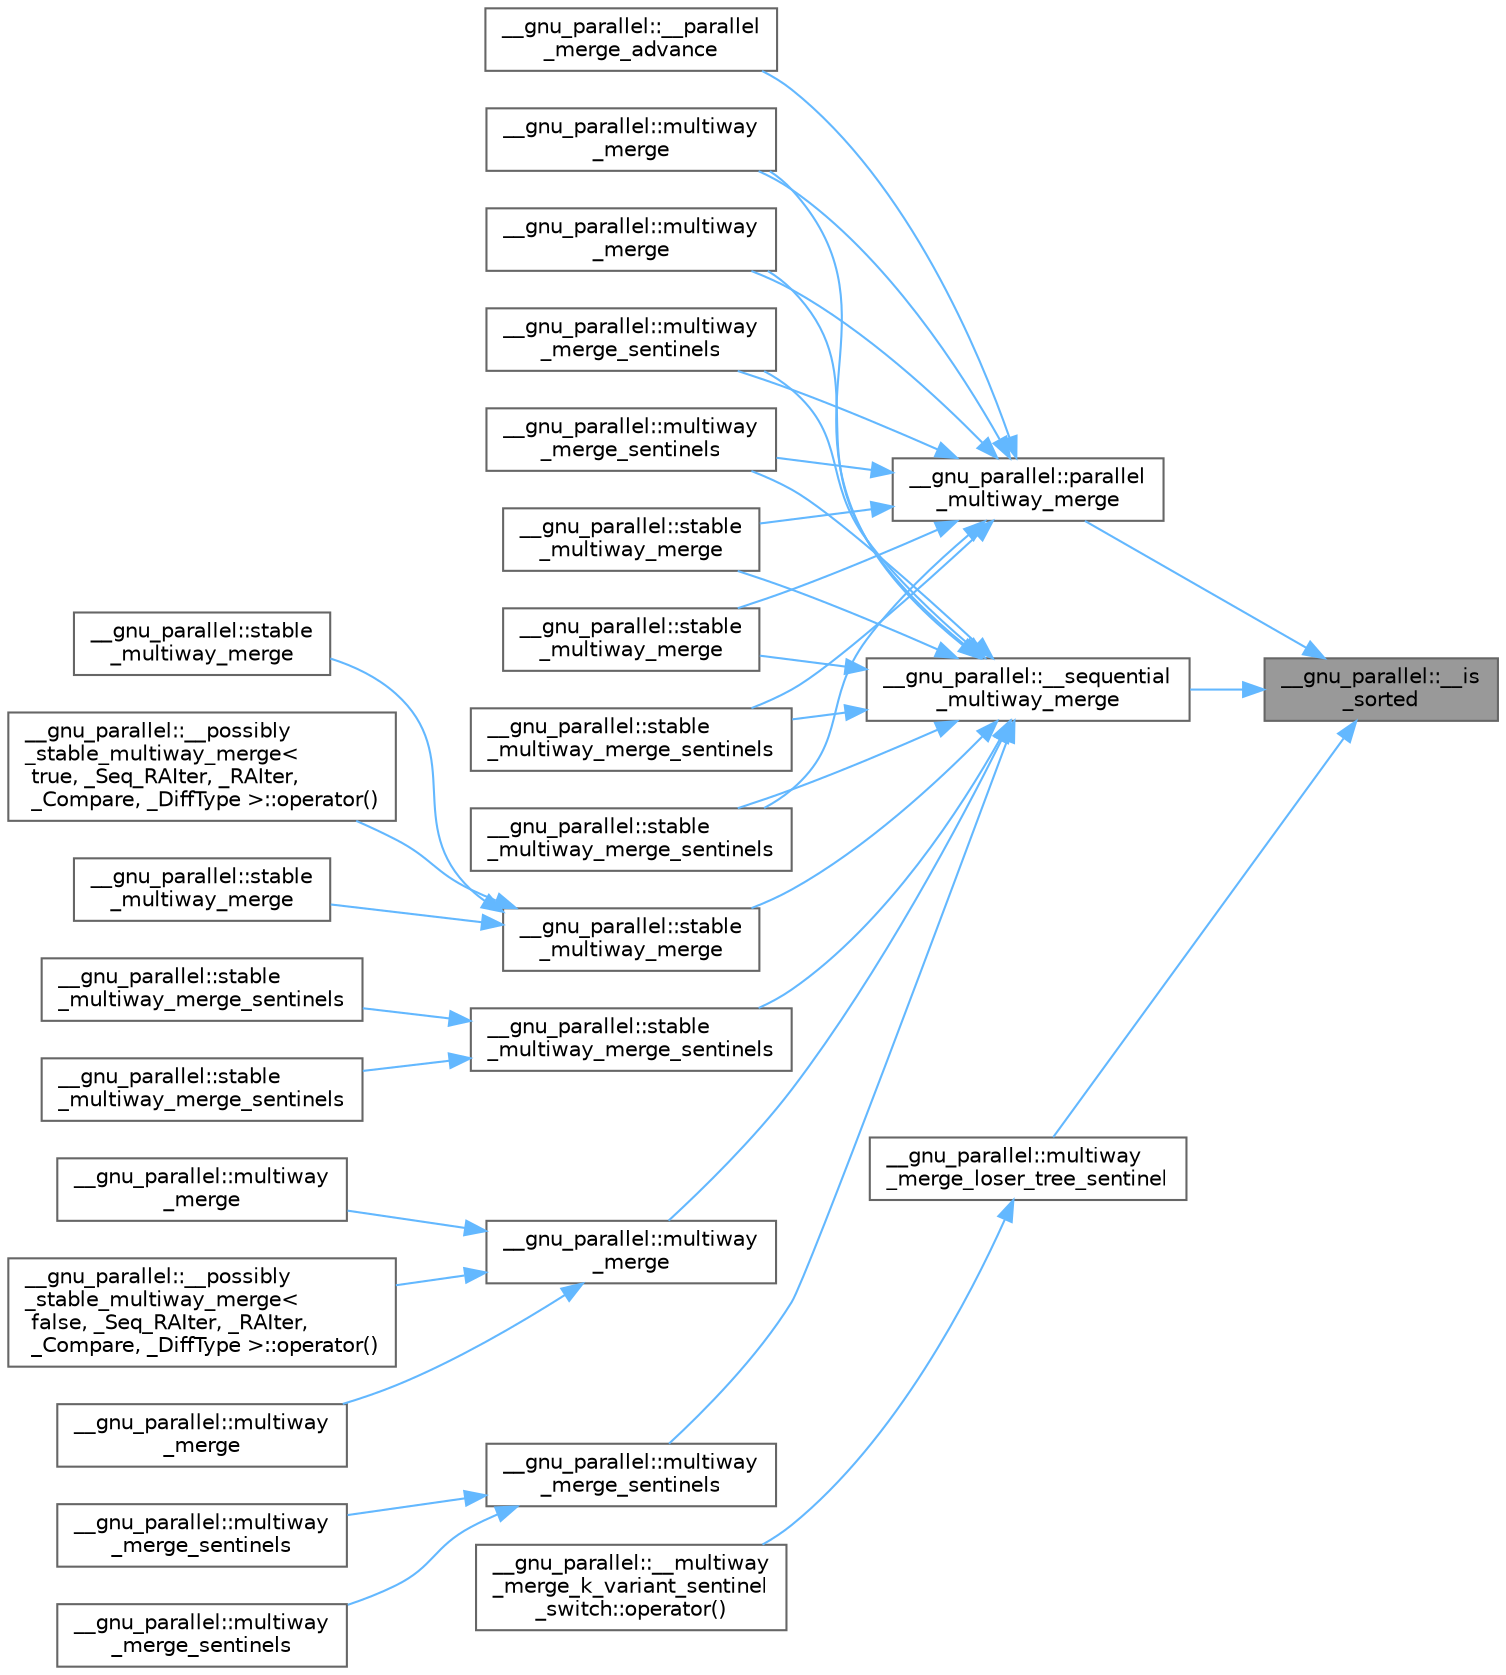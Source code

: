 digraph "__gnu_parallel::__is_sorted"
{
 // LATEX_PDF_SIZE
  bgcolor="transparent";
  edge [fontname=Helvetica,fontsize=10,labelfontname=Helvetica,labelfontsize=10];
  node [fontname=Helvetica,fontsize=10,shape=box,height=0.2,width=0.4];
  rankdir="RL";
  Node1 [id="Node000001",label="__gnu_parallel::__is\l_sorted",height=0.2,width=0.4,color="gray40", fillcolor="grey60", style="filled", fontcolor="black",tooltip="Check whether [__begin, __end) is sorted according to __comp."];
  Node1 -> Node2 [id="edge71_Node000001_Node000002",dir="back",color="steelblue1",style="solid",tooltip=" "];
  Node2 [id="Node000002",label="__gnu_parallel::__sequential\l_multiway_merge",height=0.2,width=0.4,color="grey40", fillcolor="white", style="filled",URL="$namespace____gnu__parallel.html#a5ccf0d17d06a0cdd449939227e55bd9d",tooltip="Sequential multi-way merging switch."];
  Node2 -> Node3 [id="edge72_Node000002_Node000003",dir="back",color="steelblue1",style="solid",tooltip=" "];
  Node3 [id="Node000003",label="__gnu_parallel::multiway\l_merge",height=0.2,width=0.4,color="grey40", fillcolor="white", style="filled",URL="$namespace____gnu__parallel.html#ac25efc956562ab237b7b6cb733060c6a",tooltip=" "];
  Node2 -> Node4 [id="edge73_Node000002_Node000004",dir="back",color="steelblue1",style="solid",tooltip=" "];
  Node4 [id="Node000004",label="__gnu_parallel::multiway\l_merge",height=0.2,width=0.4,color="grey40", fillcolor="white", style="filled",URL="$namespace____gnu__parallel.html#a8c908c501ec9005517a88a3004ff6a75",tooltip=" "];
  Node2 -> Node5 [id="edge74_Node000002_Node000005",dir="back",color="steelblue1",style="solid",tooltip=" "];
  Node5 [id="Node000005",label="__gnu_parallel::multiway\l_merge",height=0.2,width=0.4,color="grey40", fillcolor="white", style="filled",URL="$namespace____gnu__parallel.html#a25294b0a47406aefa9ebc5e0c151d0ce",tooltip="Multiway Merge Frontend."];
  Node5 -> Node6 [id="edge75_Node000005_Node000006",dir="back",color="steelblue1",style="solid",tooltip=" "];
  Node6 [id="Node000006",label="__gnu_parallel::multiway\l_merge",height=0.2,width=0.4,color="grey40", fillcolor="white", style="filled",URL="$namespace____gnu__parallel.html#a4569fbe5bdf414f0970bdc38875cdc2f",tooltip=" "];
  Node5 -> Node7 [id="edge76_Node000005_Node000007",dir="back",color="steelblue1",style="solid",tooltip=" "];
  Node7 [id="Node000007",label="__gnu_parallel::multiway\l_merge",height=0.2,width=0.4,color="grey40", fillcolor="white", style="filled",URL="$namespace____gnu__parallel.html#a18da5adc61694c1f0c3f7735fa8daf2e",tooltip=" "];
  Node5 -> Node8 [id="edge77_Node000005_Node000008",dir="back",color="steelblue1",style="solid",tooltip=" "];
  Node8 [id="Node000008",label="__gnu_parallel::__possibly\l_stable_multiway_merge\<\l false, _Seq_RAIter, _RAIter,\l _Compare, _DiffType \>::operator()",height=0.2,width=0.4,color="grey40", fillcolor="white", style="filled",URL="$struct____gnu__parallel_1_1____possibly__stable__multiway__merge_3_01false_00_01___seq___r_a_itebbe515fc6f7648d1418c8d56e63df41f.html#a499ffcbf43662c47ba9e330e7374afb2",tooltip=" "];
  Node2 -> Node9 [id="edge78_Node000002_Node000009",dir="back",color="steelblue1",style="solid",tooltip=" "];
  Node9 [id="Node000009",label="__gnu_parallel::multiway\l_merge_sentinels",height=0.2,width=0.4,color="grey40", fillcolor="white", style="filled",URL="$namespace____gnu__parallel.html#a5228d191a298cdaa42baacdfc821cc12",tooltip=" "];
  Node2 -> Node10 [id="edge79_Node000002_Node000010",dir="back",color="steelblue1",style="solid",tooltip=" "];
  Node10 [id="Node000010",label="__gnu_parallel::multiway\l_merge_sentinels",height=0.2,width=0.4,color="grey40", fillcolor="white", style="filled",URL="$namespace____gnu__parallel.html#a4d6e76ac42b48f0033139352dcb0418f",tooltip="Multiway Merge Frontend."];
  Node10 -> Node11 [id="edge80_Node000010_Node000011",dir="back",color="steelblue1",style="solid",tooltip=" "];
  Node11 [id="Node000011",label="__gnu_parallel::multiway\l_merge_sentinels",height=0.2,width=0.4,color="grey40", fillcolor="white", style="filled",URL="$namespace____gnu__parallel.html#acb7509d5d4e88c17013e7f7a0fe539d5",tooltip=" "];
  Node10 -> Node12 [id="edge81_Node000010_Node000012",dir="back",color="steelblue1",style="solid",tooltip=" "];
  Node12 [id="Node000012",label="__gnu_parallel::multiway\l_merge_sentinels",height=0.2,width=0.4,color="grey40", fillcolor="white", style="filled",URL="$namespace____gnu__parallel.html#adc0ae12fb2b2ce342e71691226729f1f",tooltip=" "];
  Node2 -> Node13 [id="edge82_Node000002_Node000013",dir="back",color="steelblue1",style="solid",tooltip=" "];
  Node13 [id="Node000013",label="__gnu_parallel::multiway\l_merge_sentinels",height=0.2,width=0.4,color="grey40", fillcolor="white", style="filled",URL="$namespace____gnu__parallel.html#a5db4fbc41fff695834ee6d0cbc91f8c6",tooltip=" "];
  Node2 -> Node14 [id="edge83_Node000002_Node000014",dir="back",color="steelblue1",style="solid",tooltip=" "];
  Node14 [id="Node000014",label="__gnu_parallel::stable\l_multiway_merge",height=0.2,width=0.4,color="grey40", fillcolor="white", style="filled",URL="$namespace____gnu__parallel.html#aeb955a1aae5a2ad2e59e5f990625c678",tooltip=" "];
  Node2 -> Node15 [id="edge84_Node000002_Node000015",dir="back",color="steelblue1",style="solid",tooltip=" "];
  Node15 [id="Node000015",label="__gnu_parallel::stable\l_multiway_merge",height=0.2,width=0.4,color="grey40", fillcolor="white", style="filled",URL="$namespace____gnu__parallel.html#a27f5da3fdd4d5f56eecd6a078ec7bae2",tooltip=" "];
  Node15 -> Node16 [id="edge85_Node000015_Node000016",dir="back",color="steelblue1",style="solid",tooltip=" "];
  Node16 [id="Node000016",label="__gnu_parallel::__possibly\l_stable_multiway_merge\<\l true, _Seq_RAIter, _RAIter,\l _Compare, _DiffType \>::operator()",height=0.2,width=0.4,color="grey40", fillcolor="white", style="filled",URL="$struct____gnu__parallel_1_1____possibly__stable__multiway__merge_3_01true_00_01___seq___r_a_iter2ecdcf729effea6ea63a4538fbabf431.html#a962d987934439281004114a414348ed1",tooltip=" "];
  Node15 -> Node17 [id="edge86_Node000015_Node000017",dir="back",color="steelblue1",style="solid",tooltip=" "];
  Node17 [id="Node000017",label="__gnu_parallel::stable\l_multiway_merge",height=0.2,width=0.4,color="grey40", fillcolor="white", style="filled",URL="$namespace____gnu__parallel.html#a008a4daae19578fd8b00d789387f039f",tooltip=" "];
  Node15 -> Node18 [id="edge87_Node000015_Node000018",dir="back",color="steelblue1",style="solid",tooltip=" "];
  Node18 [id="Node000018",label="__gnu_parallel::stable\l_multiway_merge",height=0.2,width=0.4,color="grey40", fillcolor="white", style="filled",URL="$namespace____gnu__parallel.html#a31162912a5b53056b8971c3ec0e718ba",tooltip=" "];
  Node2 -> Node19 [id="edge88_Node000002_Node000019",dir="back",color="steelblue1",style="solid",tooltip=" "];
  Node19 [id="Node000019",label="__gnu_parallel::stable\l_multiway_merge",height=0.2,width=0.4,color="grey40", fillcolor="white", style="filled",URL="$namespace____gnu__parallel.html#a18b727aab25037e289fecb8d9861963a",tooltip=" "];
  Node2 -> Node20 [id="edge89_Node000002_Node000020",dir="back",color="steelblue1",style="solid",tooltip=" "];
  Node20 [id="Node000020",label="__gnu_parallel::stable\l_multiway_merge_sentinels",height=0.2,width=0.4,color="grey40", fillcolor="white", style="filled",URL="$namespace____gnu__parallel.html#ab4bef8eb5bc6bb03b812eb3246e02de4",tooltip=" "];
  Node2 -> Node21 [id="edge90_Node000002_Node000021",dir="back",color="steelblue1",style="solid",tooltip=" "];
  Node21 [id="Node000021",label="__gnu_parallel::stable\l_multiway_merge_sentinels",height=0.2,width=0.4,color="grey40", fillcolor="white", style="filled",URL="$namespace____gnu__parallel.html#a907b298f67ecf4627e9db5d8e1e8d8a5",tooltip=" "];
  Node21 -> Node22 [id="edge91_Node000021_Node000022",dir="back",color="steelblue1",style="solid",tooltip=" "];
  Node22 [id="Node000022",label="__gnu_parallel::stable\l_multiway_merge_sentinels",height=0.2,width=0.4,color="grey40", fillcolor="white", style="filled",URL="$namespace____gnu__parallel.html#a9214bff1fbf949614c5f7f7d6fe129c3",tooltip=" "];
  Node21 -> Node23 [id="edge92_Node000021_Node000023",dir="back",color="steelblue1",style="solid",tooltip=" "];
  Node23 [id="Node000023",label="__gnu_parallel::stable\l_multiway_merge_sentinels",height=0.2,width=0.4,color="grey40", fillcolor="white", style="filled",URL="$namespace____gnu__parallel.html#a5f4a6f141791040bebf482b269b3be2b",tooltip=" "];
  Node2 -> Node24 [id="edge93_Node000002_Node000024",dir="back",color="steelblue1",style="solid",tooltip=" "];
  Node24 [id="Node000024",label="__gnu_parallel::stable\l_multiway_merge_sentinels",height=0.2,width=0.4,color="grey40", fillcolor="white", style="filled",URL="$namespace____gnu__parallel.html#aba7d273f820b57f9e0c709dbf68e6ee8",tooltip=" "];
  Node1 -> Node25 [id="edge94_Node000001_Node000025",dir="back",color="steelblue1",style="solid",tooltip=" "];
  Node25 [id="Node000025",label="__gnu_parallel::multiway\l_merge_loser_tree_sentinel",height=0.2,width=0.4,color="grey40", fillcolor="white", style="filled",URL="$namespace____gnu__parallel.html#a686704fa4da0a4fdbc6800fe46048366",tooltip="Multi-way merging procedure for a high branching factor, requiring sentinels to exist."];
  Node25 -> Node26 [id="edge95_Node000025_Node000026",dir="back",color="steelblue1",style="solid",tooltip=" "];
  Node26 [id="Node000026",label="__gnu_parallel::__multiway\l_merge_k_variant_sentinel\l_switch::operator()",height=0.2,width=0.4,color="grey40", fillcolor="white", style="filled",URL="$struct____gnu__parallel_1_1____multiway__merge__k__variant__sentinel__switch.html#aafce13f5586014cc8ce515e662777e78",tooltip=" "];
  Node1 -> Node27 [id="edge96_Node000001_Node000027",dir="back",color="steelblue1",style="solid",tooltip=" "];
  Node27 [id="Node000027",label="__gnu_parallel::parallel\l_multiway_merge",height=0.2,width=0.4,color="grey40", fillcolor="white", style="filled",URL="$namespace____gnu__parallel.html#a14c854d00d1321cf1ee7f6d12fb955c4",tooltip="Parallel multi-way merge routine."];
  Node27 -> Node28 [id="edge97_Node000027_Node000028",dir="back",color="steelblue1",style="solid",tooltip=" "];
  Node28 [id="Node000028",label="__gnu_parallel::__parallel\l_merge_advance",height=0.2,width=0.4,color="grey40", fillcolor="white", style="filled",URL="$namespace____gnu__parallel.html#ac4196b48ff7ecf5ca0f8f2cdee8681c5",tooltip="Parallel merge routine being able to merge only the __max_length smallest elements."];
  Node27 -> Node3 [id="edge98_Node000027_Node000003",dir="back",color="steelblue1",style="solid",tooltip=" "];
  Node27 -> Node4 [id="edge99_Node000027_Node000004",dir="back",color="steelblue1",style="solid",tooltip=" "];
  Node27 -> Node9 [id="edge100_Node000027_Node000009",dir="back",color="steelblue1",style="solid",tooltip=" "];
  Node27 -> Node13 [id="edge101_Node000027_Node000013",dir="back",color="steelblue1",style="solid",tooltip=" "];
  Node27 -> Node14 [id="edge102_Node000027_Node000014",dir="back",color="steelblue1",style="solid",tooltip=" "];
  Node27 -> Node19 [id="edge103_Node000027_Node000019",dir="back",color="steelblue1",style="solid",tooltip=" "];
  Node27 -> Node20 [id="edge104_Node000027_Node000020",dir="back",color="steelblue1",style="solid",tooltip=" "];
  Node27 -> Node24 [id="edge105_Node000027_Node000024",dir="back",color="steelblue1",style="solid",tooltip=" "];
}
